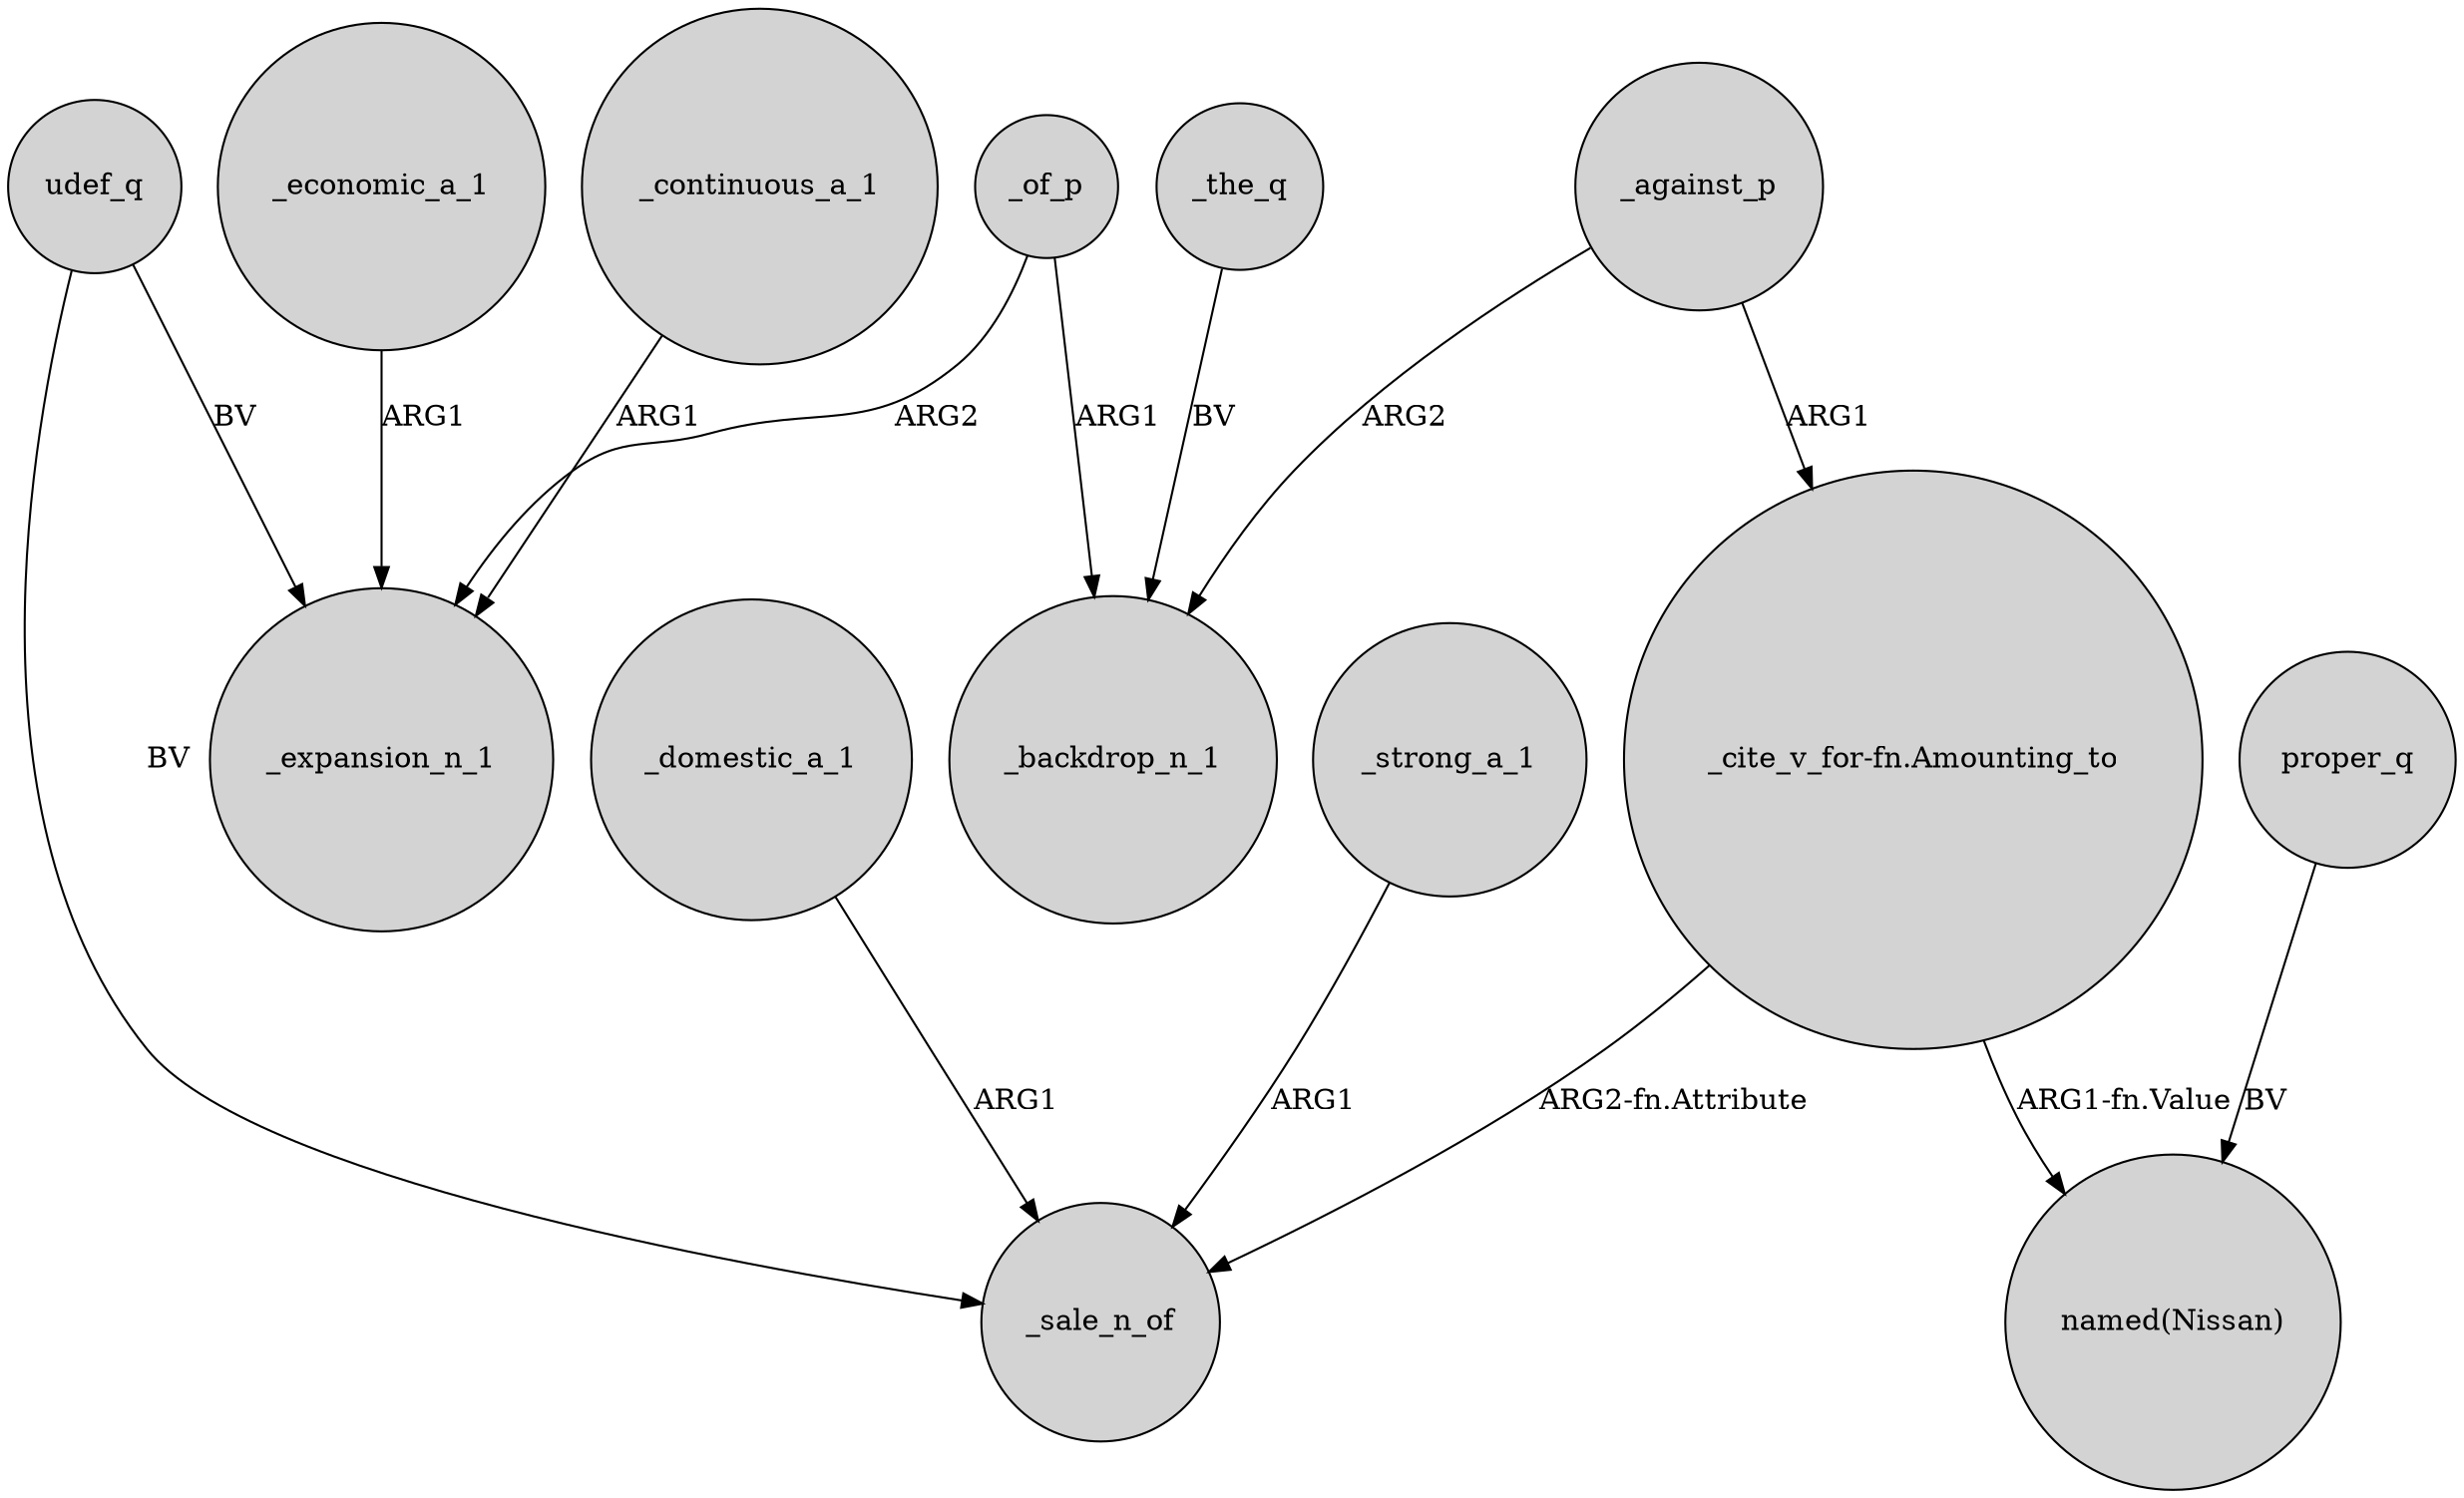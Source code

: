 digraph {
	node [shape=circle style=filled]
	udef_q -> _expansion_n_1 [label=BV]
	_domestic_a_1 -> _sale_n_of [label=ARG1]
	udef_q -> _sale_n_of [label=BV]
	_against_p -> "_cite_v_for-fn.Amounting_to" [label=ARG1]
	_economic_a_1 -> _expansion_n_1 [label=ARG1]
	_against_p -> _backdrop_n_1 [label=ARG2]
	"_cite_v_for-fn.Amounting_to" -> _sale_n_of [label="ARG2-fn.Attribute"]
	"_cite_v_for-fn.Amounting_to" -> "named(Nissan)" [label="ARG1-fn.Value"]
	_strong_a_1 -> _sale_n_of [label=ARG1]
	proper_q -> "named(Nissan)" [label=BV]
	_continuous_a_1 -> _expansion_n_1 [label=ARG1]
	_of_p -> _expansion_n_1 [label=ARG2]
	_the_q -> _backdrop_n_1 [label=BV]
	_of_p -> _backdrop_n_1 [label=ARG1]
}
